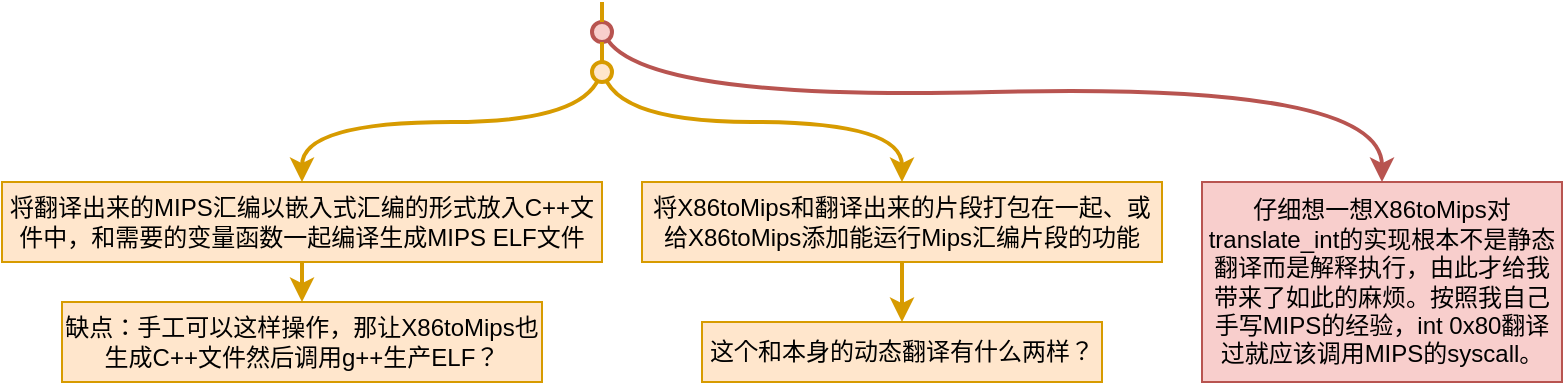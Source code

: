 <mxfile version="11.3.0" type="device" pages="1"><diagram id="DplsXq_TauC8bhu5OPUW" name="Page-1"><mxGraphModel dx="1633" dy="1007" grid="1" gridSize="10" guides="1" tooltips="1" connect="1" arrows="1" fold="1" page="1" pageScale="1" pageWidth="827" pageHeight="1169" math="0" shadow="0"><root><mxCell id="0"/><mxCell id="1" parent="0"/><mxCell id="bMVQwRrKhDaXJAdv1xXm-12" value="" style="curved=1;endArrow=classic;html=1;strokeWidth=2;fillColor=#f8cecc;strokeColor=#b85450;" edge="1" parent="1" target="bMVQwRrKhDaXJAdv1xXm-13"><mxGeometry width="50" height="50" relative="1" as="geometry"><mxPoint x="320" y="180" as="sourcePoint"/><mxPoint x="590" y="190" as="targetPoint"/><Array as="points"><mxPoint x="320" y="220"/><mxPoint x="710" y="210"/></Array></mxGeometry></mxCell><mxCell id="bMVQwRrKhDaXJAdv1xXm-16" value="" style="ellipse;whiteSpace=wrap;html=1;aspect=fixed;fillColor=#f8cecc;strokeColor=#b85450;strokeWidth=2;" vertex="1" parent="1"><mxGeometry x="315" y="180" width="10" height="10" as="geometry"/></mxCell><mxCell id="bMVQwRrKhDaXJAdv1xXm-1" value="" style="curved=1;endArrow=classic;html=1;fillColor=#ffe6cc;strokeColor=#d79b00;strokeWidth=2;" edge="1" parent="1" target="bMVQwRrKhDaXJAdv1xXm-2"><mxGeometry width="50" height="50" relative="1" as="geometry"><mxPoint x="320" y="200" as="sourcePoint"/><mxPoint x="240" y="280" as="targetPoint"/><Array as="points"><mxPoint x="320" y="230"/><mxPoint x="170" y="230"/></Array></mxGeometry></mxCell><mxCell id="bMVQwRrKhDaXJAdv1xXm-2" value="将翻译出来的MIPS汇编以嵌入式汇编的形式放入C++文件中，和需要的变量函数一起编译生成MIPS ELF文件" style="rounded=0;whiteSpace=wrap;html=1;fillColor=#ffe6cc;strokeColor=#d79b00;" vertex="1" parent="1"><mxGeometry x="20" y="260" width="300" height="40" as="geometry"/></mxCell><mxCell id="bMVQwRrKhDaXJAdv1xXm-3" value="缺点：手工可以这样操作，那让X86toMips也生成C++文件然后调用g++生产ELF？" style="rounded=0;whiteSpace=wrap;html=1;fillColor=#ffe6cc;strokeColor=#d79b00;" vertex="1" parent="1"><mxGeometry x="50" y="320" width="240" height="40" as="geometry"/></mxCell><mxCell id="bMVQwRrKhDaXJAdv1xXm-4" value="" style="curved=1;endArrow=classic;html=1;fillColor=#ffe6cc;strokeColor=#d79b00;strokeWidth=2;" edge="1" parent="1" target="bMVQwRrKhDaXJAdv1xXm-5"><mxGeometry width="50" height="50" relative="1" as="geometry"><mxPoint x="320" y="200" as="sourcePoint"/><mxPoint x="400" y="280" as="targetPoint"/><Array as="points"><mxPoint x="320" y="230"/><mxPoint x="470" y="230"/></Array></mxGeometry></mxCell><mxCell id="bMVQwRrKhDaXJAdv1xXm-5" value="将X86toMips和翻译出来的片段打包在一起、或给X86toMips添加能运行Mips汇编片段的功能" style="rounded=0;whiteSpace=wrap;html=1;fillColor=#ffe6cc;strokeColor=#d79b00;" vertex="1" parent="1"><mxGeometry x="340" y="260" width="260" height="40" as="geometry"/></mxCell><mxCell id="bMVQwRrKhDaXJAdv1xXm-6" value="这个和本身的动态翻译有什么两样？" style="rounded=0;whiteSpace=wrap;html=1;fillColor=#ffe6cc;strokeColor=#d79b00;" vertex="1" parent="1"><mxGeometry x="370" y="330" width="200" height="30" as="geometry"/></mxCell><mxCell id="bMVQwRrKhDaXJAdv1xXm-9" value="" style="endArrow=classic;html=1;strokeWidth=2;fillColor=#ffe6cc;strokeColor=#d79b00;" edge="1" parent="1" source="bMVQwRrKhDaXJAdv1xXm-2" target="bMVQwRrKhDaXJAdv1xXm-3"><mxGeometry width="50" height="50" relative="1" as="geometry"><mxPoint x="80" y="480" as="sourcePoint"/><mxPoint x="130" y="420" as="targetPoint"/></mxGeometry></mxCell><mxCell id="bMVQwRrKhDaXJAdv1xXm-10" value="" style="endArrow=classic;html=1;strokeWidth=2;fillColor=#ffe6cc;strokeColor=#d79b00;" edge="1" parent="1" source="bMVQwRrKhDaXJAdv1xXm-5" target="bMVQwRrKhDaXJAdv1xXm-6"><mxGeometry width="50" height="50" relative="1" as="geometry"><mxPoint x="370" y="520" as="sourcePoint"/><mxPoint x="420" y="470" as="targetPoint"/></mxGeometry></mxCell><mxCell id="bMVQwRrKhDaXJAdv1xXm-11" value="" style="endArrow=none;html=1;fillColor=#ffe6cc;strokeColor=#d79b00;strokeWidth=2;" edge="1" parent="1" source="bMVQwRrKhDaXJAdv1xXm-16"><mxGeometry width="50" height="50" relative="1" as="geometry"><mxPoint x="320" y="200" as="sourcePoint"/><mxPoint x="320" y="170" as="targetPoint"/><Array as="points"/></mxGeometry></mxCell><mxCell id="bMVQwRrKhDaXJAdv1xXm-13" value="仔细想一想X86toMips对translate_int的实现根本不是静态翻译而是解释执行，由此才给我带来了如此的麻烦。按照我自己手写MIPS的经验，int 0x80翻译过就应该调用MIPS的syscall。" style="rounded=0;whiteSpace=wrap;html=1;fillColor=#f8cecc;strokeColor=#b85450;" vertex="1" parent="1"><mxGeometry x="620" y="260" width="180" height="100" as="geometry"/></mxCell><mxCell id="bMVQwRrKhDaXJAdv1xXm-14" value="" style="ellipse;whiteSpace=wrap;html=1;aspect=fixed;fillColor=#ffe6cc;strokeColor=#d79b00;strokeWidth=2;" vertex="1" parent="1"><mxGeometry x="315" y="200" width="10" height="10" as="geometry"/></mxCell><mxCell id="bMVQwRrKhDaXJAdv1xXm-15" value="" style="endArrow=none;html=1;fillColor=#ffe6cc;strokeColor=#d79b00;strokeWidth=2;" edge="1" parent="1" target="bMVQwRrKhDaXJAdv1xXm-14"><mxGeometry width="50" height="50" relative="1" as="geometry"><mxPoint x="320" y="200" as="sourcePoint"/><mxPoint x="320" y="160" as="targetPoint"/></mxGeometry></mxCell><mxCell id="bMVQwRrKhDaXJAdv1xXm-17" value="" style="endArrow=none;html=1;fillColor=#ffe6cc;strokeColor=#d79b00;strokeWidth=2;" edge="1" parent="1" source="bMVQwRrKhDaXJAdv1xXm-14" target="bMVQwRrKhDaXJAdv1xXm-16"><mxGeometry width="50" height="50" relative="1" as="geometry"><mxPoint x="320" y="200.0" as="sourcePoint"/><mxPoint x="320" y="160" as="targetPoint"/></mxGeometry></mxCell></root></mxGraphModel></diagram></mxfile>